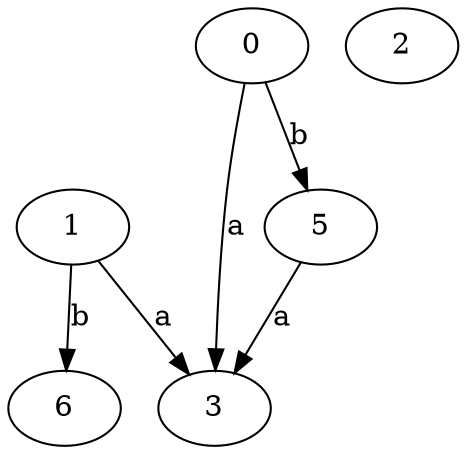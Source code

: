 strict digraph  {
1;
0;
2;
3;
5;
6;
1 -> 3  [label=a];
1 -> 6  [label=b];
0 -> 3  [label=a];
0 -> 5  [label=b];
5 -> 3  [label=a];
}

